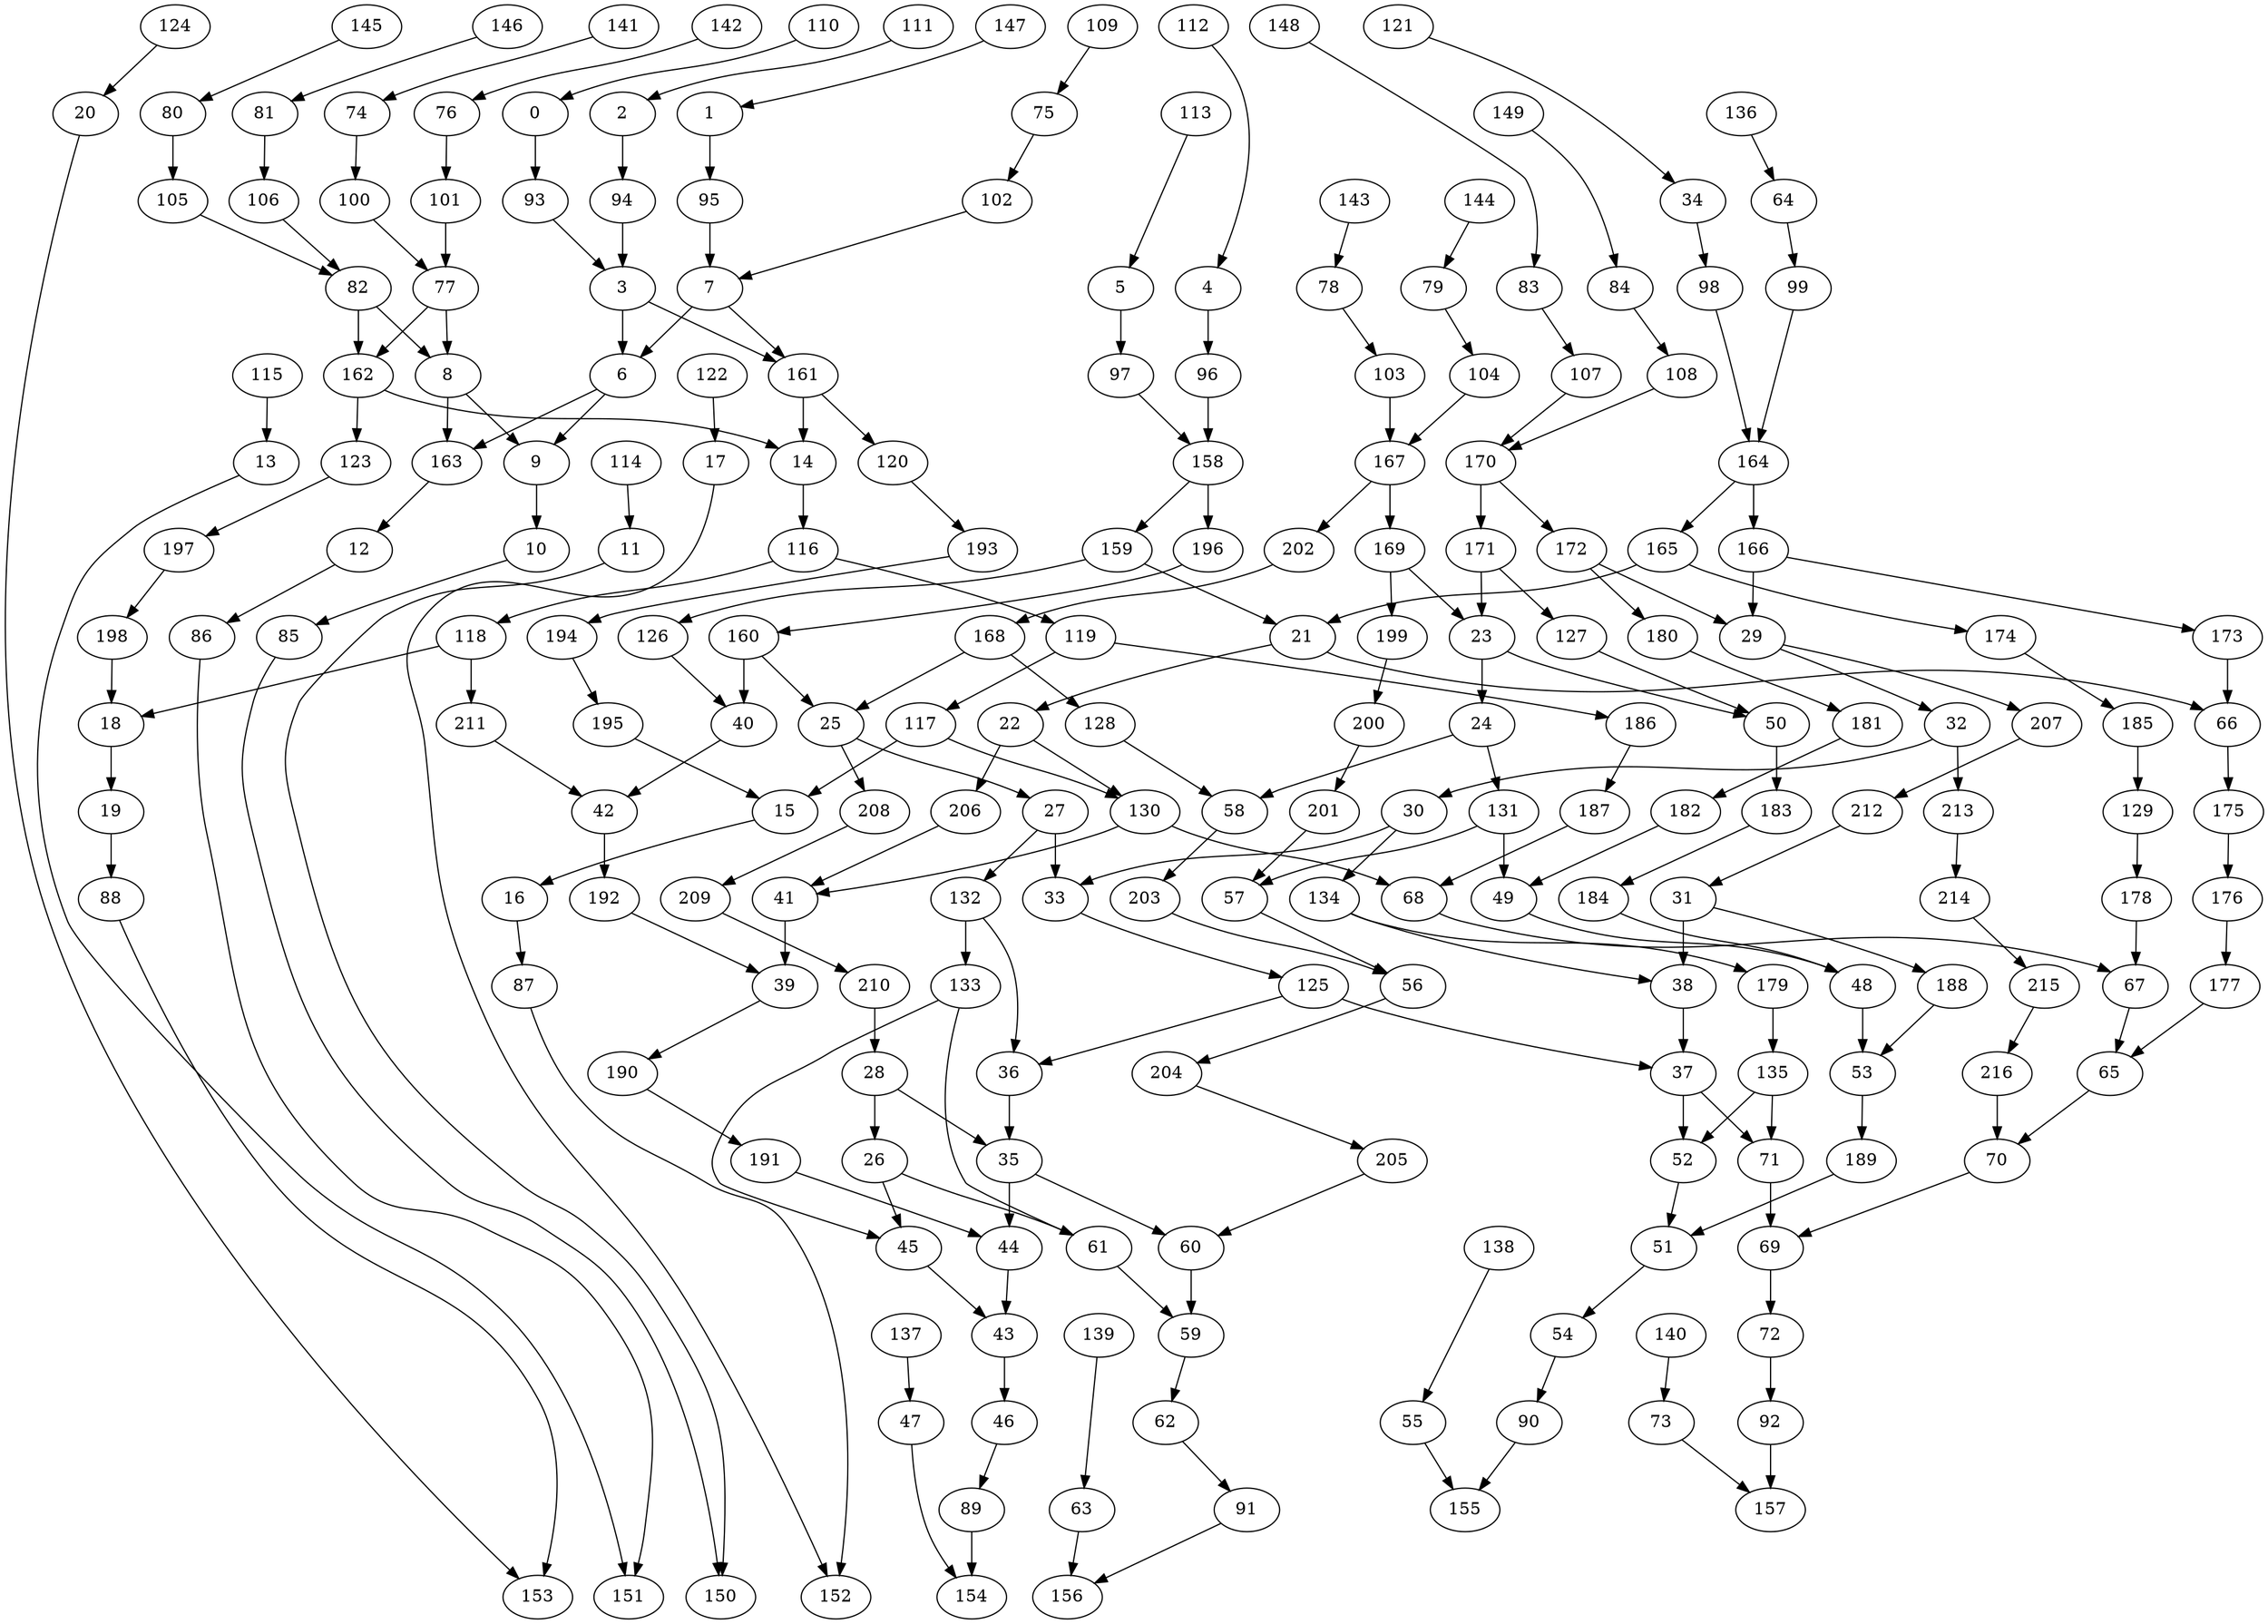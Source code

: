 digraph g {
0;
1;
2;
3;
4;
5;
6;
7;
8;
9;
10;
11;
12;
13;
14;
15;
16;
17;
18;
19;
20;
21;
22;
23;
24;
25;
26;
27;
28;
29;
30;
31;
32;
33;
34;
35;
36;
37;
38;
39;
40;
41;
42;
43;
44;
45;
46;
47;
48;
49;
50;
51;
52;
53;
54;
55;
56;
57;
58;
59;
60;
61;
62;
63;
64;
65;
66;
67;
68;
69;
70;
71;
72;
73;
74;
75;
76;
77;
78;
79;
80;
81;
82;
83;
84;
85;
86;
87;
88;
89;
90;
91;
92;
93;
94;
95;
96;
97;
98;
99;
100;
101;
102;
103;
104;
105;
106;
107;
108;
109;
110;
111;
112;
113;
114;
115;
116;
117;
118;
119;
120;
121;
122;
123;
124;
125;
126;
127;
128;
129;
130;
131;
132;
133;
134;
135;
136;
137;
138;
139;
140;
141;
142;
143;
144;
145;
146;
147;
148;
149;
150;
151;
152;
153;
154;
155;
156;
157;
158;
159;
160;
161;
162;
163;
164;
165;
166;
167;
168;
169;
170;
171;
172;
173;
174;
175;
176;
177;
178;
179;
180;
181;
182;
183;
184;
185;
186;
187;
188;
189;
190;
191;
192;
193;
194;
195;
196;
197;
198;
199;
200;
201;
202;
203;
204;
205;
206;
207;
208;
209;
210;
211;
212;
213;
214;
215;
216;
0 -> 93 [weight=0];
1 -> 95 [weight=1];
2 -> 94 [weight=0];
3 -> 6 [weight=4];
3 -> 161 [weight=1];
4 -> 96 [weight=0];
5 -> 97 [weight=1];
6 -> 9 [weight=0];
6 -> 163 [weight=1];
7 -> 6 [weight=3];
7 -> 161 [weight=0];
8 -> 9 [weight=1];
8 -> 163 [weight=2];
9 -> 10 [weight=1];
10 -> 85 [weight=0];
11 -> 150 [weight=0];
12 -> 86 [weight=0];
13 -> 151 [weight=0];
14 -> 116 [weight=1];
15 -> 16 [weight=1];
16 -> 87 [weight=0];
17 -> 152 [weight=0];
18 -> 19 [weight=0];
19 -> 88 [weight=0];
20 -> 153 [weight=0];
21 -> 66 [weight=0];
21 -> 22 [weight=0];
22 -> 130 [weight=0];
22 -> 206 [weight=0];
23 -> 24 [weight=1];
23 -> 50 [weight=0];
24 -> 131 [weight=1];
24 -> 58 [weight=1];
25 -> 27 [weight=0];
25 -> 208 [weight=1];
26 -> 45 [weight=0];
26 -> 61 [weight=0];
27 -> 33 [weight=1];
27 -> 132 [weight=0];
28 -> 35 [weight=0];
28 -> 26 [weight=1];
29 -> 32 [weight=0];
29 -> 207 [weight=0];
30 -> 33 [weight=2];
30 -> 134 [weight=0];
31 -> 188 [weight=0];
31 -> 38 [weight=1];
32 -> 30 [weight=1];
32 -> 213 [weight=1];
33 -> 125 [weight=0];
34 -> 98 [weight=0];
35 -> 60 [weight=0];
35 -> 44 [weight=3];
36 -> 35 [weight=2];
37 -> 52 [weight=1];
37 -> 71 [weight=0];
38 -> 37 [weight=0];
39 -> 190 [weight=0];
40 -> 42 [weight=0];
41 -> 39 [weight=6];
42 -> 192 [weight=1];
43 -> 46 [weight=0];
44 -> 43 [weight=0];
45 -> 43 [weight=0];
46 -> 89 [weight=0];
47 -> 154 [weight=0];
48 -> 53 [weight=2];
49 -> 48 [weight=0];
50 -> 183 [weight=7];
51 -> 54 [weight=0];
52 -> 51 [weight=0];
53 -> 189 [weight=0];
54 -> 90 [weight=0];
55 -> 155 [weight=0];
56 -> 204 [weight=0];
57 -> 56 [weight=0];
58 -> 203 [weight=0];
59 -> 62 [weight=0];
60 -> 59 [weight=1];
61 -> 59 [weight=0];
62 -> 91 [weight=0];
63 -> 156 [weight=0];
64 -> 99 [weight=0];
65 -> 70 [weight=0];
66 -> 175 [weight=0];
67 -> 65 [weight=0];
68 -> 67 [weight=0];
69 -> 72 [weight=2];
70 -> 69 [weight=0];
71 -> 69 [weight=1];
72 -> 92 [weight=3];
73 -> 157 [weight=0];
74 -> 100 [weight=0];
75 -> 102 [weight=0];
76 -> 101 [weight=0];
77 -> 162 [weight=0];
77 -> 8 [weight=0];
78 -> 103 [weight=0];
79 -> 104 [weight=0];
80 -> 105 [weight=1];
81 -> 106 [weight=0];
82 -> 162 [weight=1];
82 -> 8 [weight=1];
83 -> 107 [weight=0];
84 -> 108 [weight=0];
85 -> 150 [weight=0];
86 -> 151 [weight=0];
87 -> 152 [weight=0];
88 -> 153 [weight=0];
89 -> 154 [weight=1];
90 -> 155 [weight=0];
91 -> 156 [weight=0];
92 -> 157 [weight=3];
93 -> 3 [weight=0];
94 -> 3 [weight=1];
95 -> 7 [weight=1];
96 -> 158 [weight=1];
97 -> 158 [weight=1];
98 -> 164 [weight=0];
99 -> 164 [weight=0];
100 -> 77 [weight=0];
101 -> 77 [weight=1];
102 -> 7 [weight=0];
103 -> 167 [weight=1];
104 -> 167 [weight=0];
105 -> 82 [weight=0];
106 -> 82 [weight=0];
107 -> 170 [weight=0];
108 -> 170 [weight=0];
109 -> 75 [weight=0];
110 -> 0 [weight=0];
111 -> 2 [weight=0];
112 -> 4 [weight=0];
113 -> 5 [weight=0];
114 -> 11 [weight=0];
115 -> 13 [weight=0];
116 -> 119 [weight=0];
116 -> 118 [weight=0];
117 -> 15 [weight=2];
117 -> 130 [weight=1];
118 -> 18 [weight=0];
118 -> 211 [weight=3];
119 -> 117 [weight=1];
119 -> 186 [weight=0];
120 -> 193 [weight=0];
121 -> 34 [weight=0];
122 -> 17 [weight=0];
123 -> 197 [weight=0];
124 -> 20 [weight=0];
125 -> 36 [weight=0];
125 -> 37 [weight=0];
126 -> 40 [weight=0];
127 -> 50 [weight=0];
128 -> 58 [weight=0];
129 -> 178 [weight=0];
130 -> 41 [weight=0];
130 -> 68 [weight=2];
131 -> 49 [weight=5];
131 -> 57 [weight=0];
132 -> 36 [weight=0];
132 -> 133 [weight=4];
133 -> 61 [weight=0];
133 -> 45 [weight=0];
134 -> 179 [weight=0];
134 -> 38 [weight=0];
135 -> 71 [weight=0];
135 -> 52 [weight=1];
136 -> 64 [weight=0];
137 -> 47 [weight=0];
138 -> 55 [weight=0];
139 -> 63 [weight=0];
140 -> 73 [weight=0];
141 -> 74 [weight=0];
142 -> 76 [weight=0];
143 -> 78 [weight=0];
144 -> 79 [weight=0];
145 -> 80 [weight=0];
146 -> 81 [weight=0];
147 -> 1 [weight=0];
148 -> 83 [weight=0];
149 -> 84 [weight=0];
158 -> 196 [weight=1];
158 -> 159 [weight=0];
159 -> 126 [weight=0];
159 -> 21 [weight=3];
160 -> 40 [weight=3];
160 -> 25 [weight=2];
161 -> 120 [weight=1];
161 -> 14 [weight=1];
162 -> 123 [weight=0];
162 -> 14 [weight=1];
163 -> 12 [weight=0];
164 -> 166 [weight=2];
164 -> 165 [weight=1];
165 -> 21 [weight=4];
165 -> 174 [weight=0];
166 -> 173 [weight=0];
166 -> 29 [weight=1];
167 -> 169 [weight=1];
167 -> 202 [weight=0];
168 -> 128 [weight=3];
168 -> 25 [weight=2];
169 -> 23 [weight=0];
169 -> 199 [weight=0];
170 -> 171 [weight=10];
170 -> 172 [weight=1];
171 -> 127 [weight=0];
171 -> 23 [weight=0];
172 -> 180 [weight=0];
172 -> 29 [weight=2];
173 -> 66 [weight=5];
174 -> 185 [weight=0];
175 -> 176 [weight=0];
176 -> 177 [weight=0];
177 -> 65 [weight=0];
178 -> 67 [weight=0];
179 -> 135 [weight=0];
180 -> 181 [weight=0];
181 -> 182 [weight=0];
182 -> 49 [weight=2];
183 -> 184 [weight=0];
184 -> 48 [weight=0];
185 -> 129 [weight=0];
186 -> 187 [weight=0];
187 -> 68 [weight=0];
188 -> 53 [weight=2];
189 -> 51 [weight=0];
190 -> 191 [weight=0];
191 -> 44 [weight=0];
192 -> 39 [weight=0];
193 -> 194 [weight=0];
194 -> 195 [weight=0];
195 -> 15 [weight=0];
196 -> 160 [weight=0];
197 -> 198 [weight=0];
198 -> 18 [weight=0];
199 -> 200 [weight=0];
200 -> 201 [weight=0];
201 -> 57 [weight=0];
202 -> 168 [weight=0];
203 -> 56 [weight=0];
204 -> 205 [weight=0];
205 -> 60 [weight=0];
206 -> 41 [weight=0];
207 -> 212 [weight=0];
208 -> 209 [weight=0];
209 -> 210 [weight=0];
210 -> 28 [weight=2];
211 -> 42 [weight=0];
212 -> 31 [weight=0];
213 -> 214 [weight=0];
214 -> 215 [weight=0];
215 -> 216 [weight=0];
216 -> 70 [weight=1];
}
